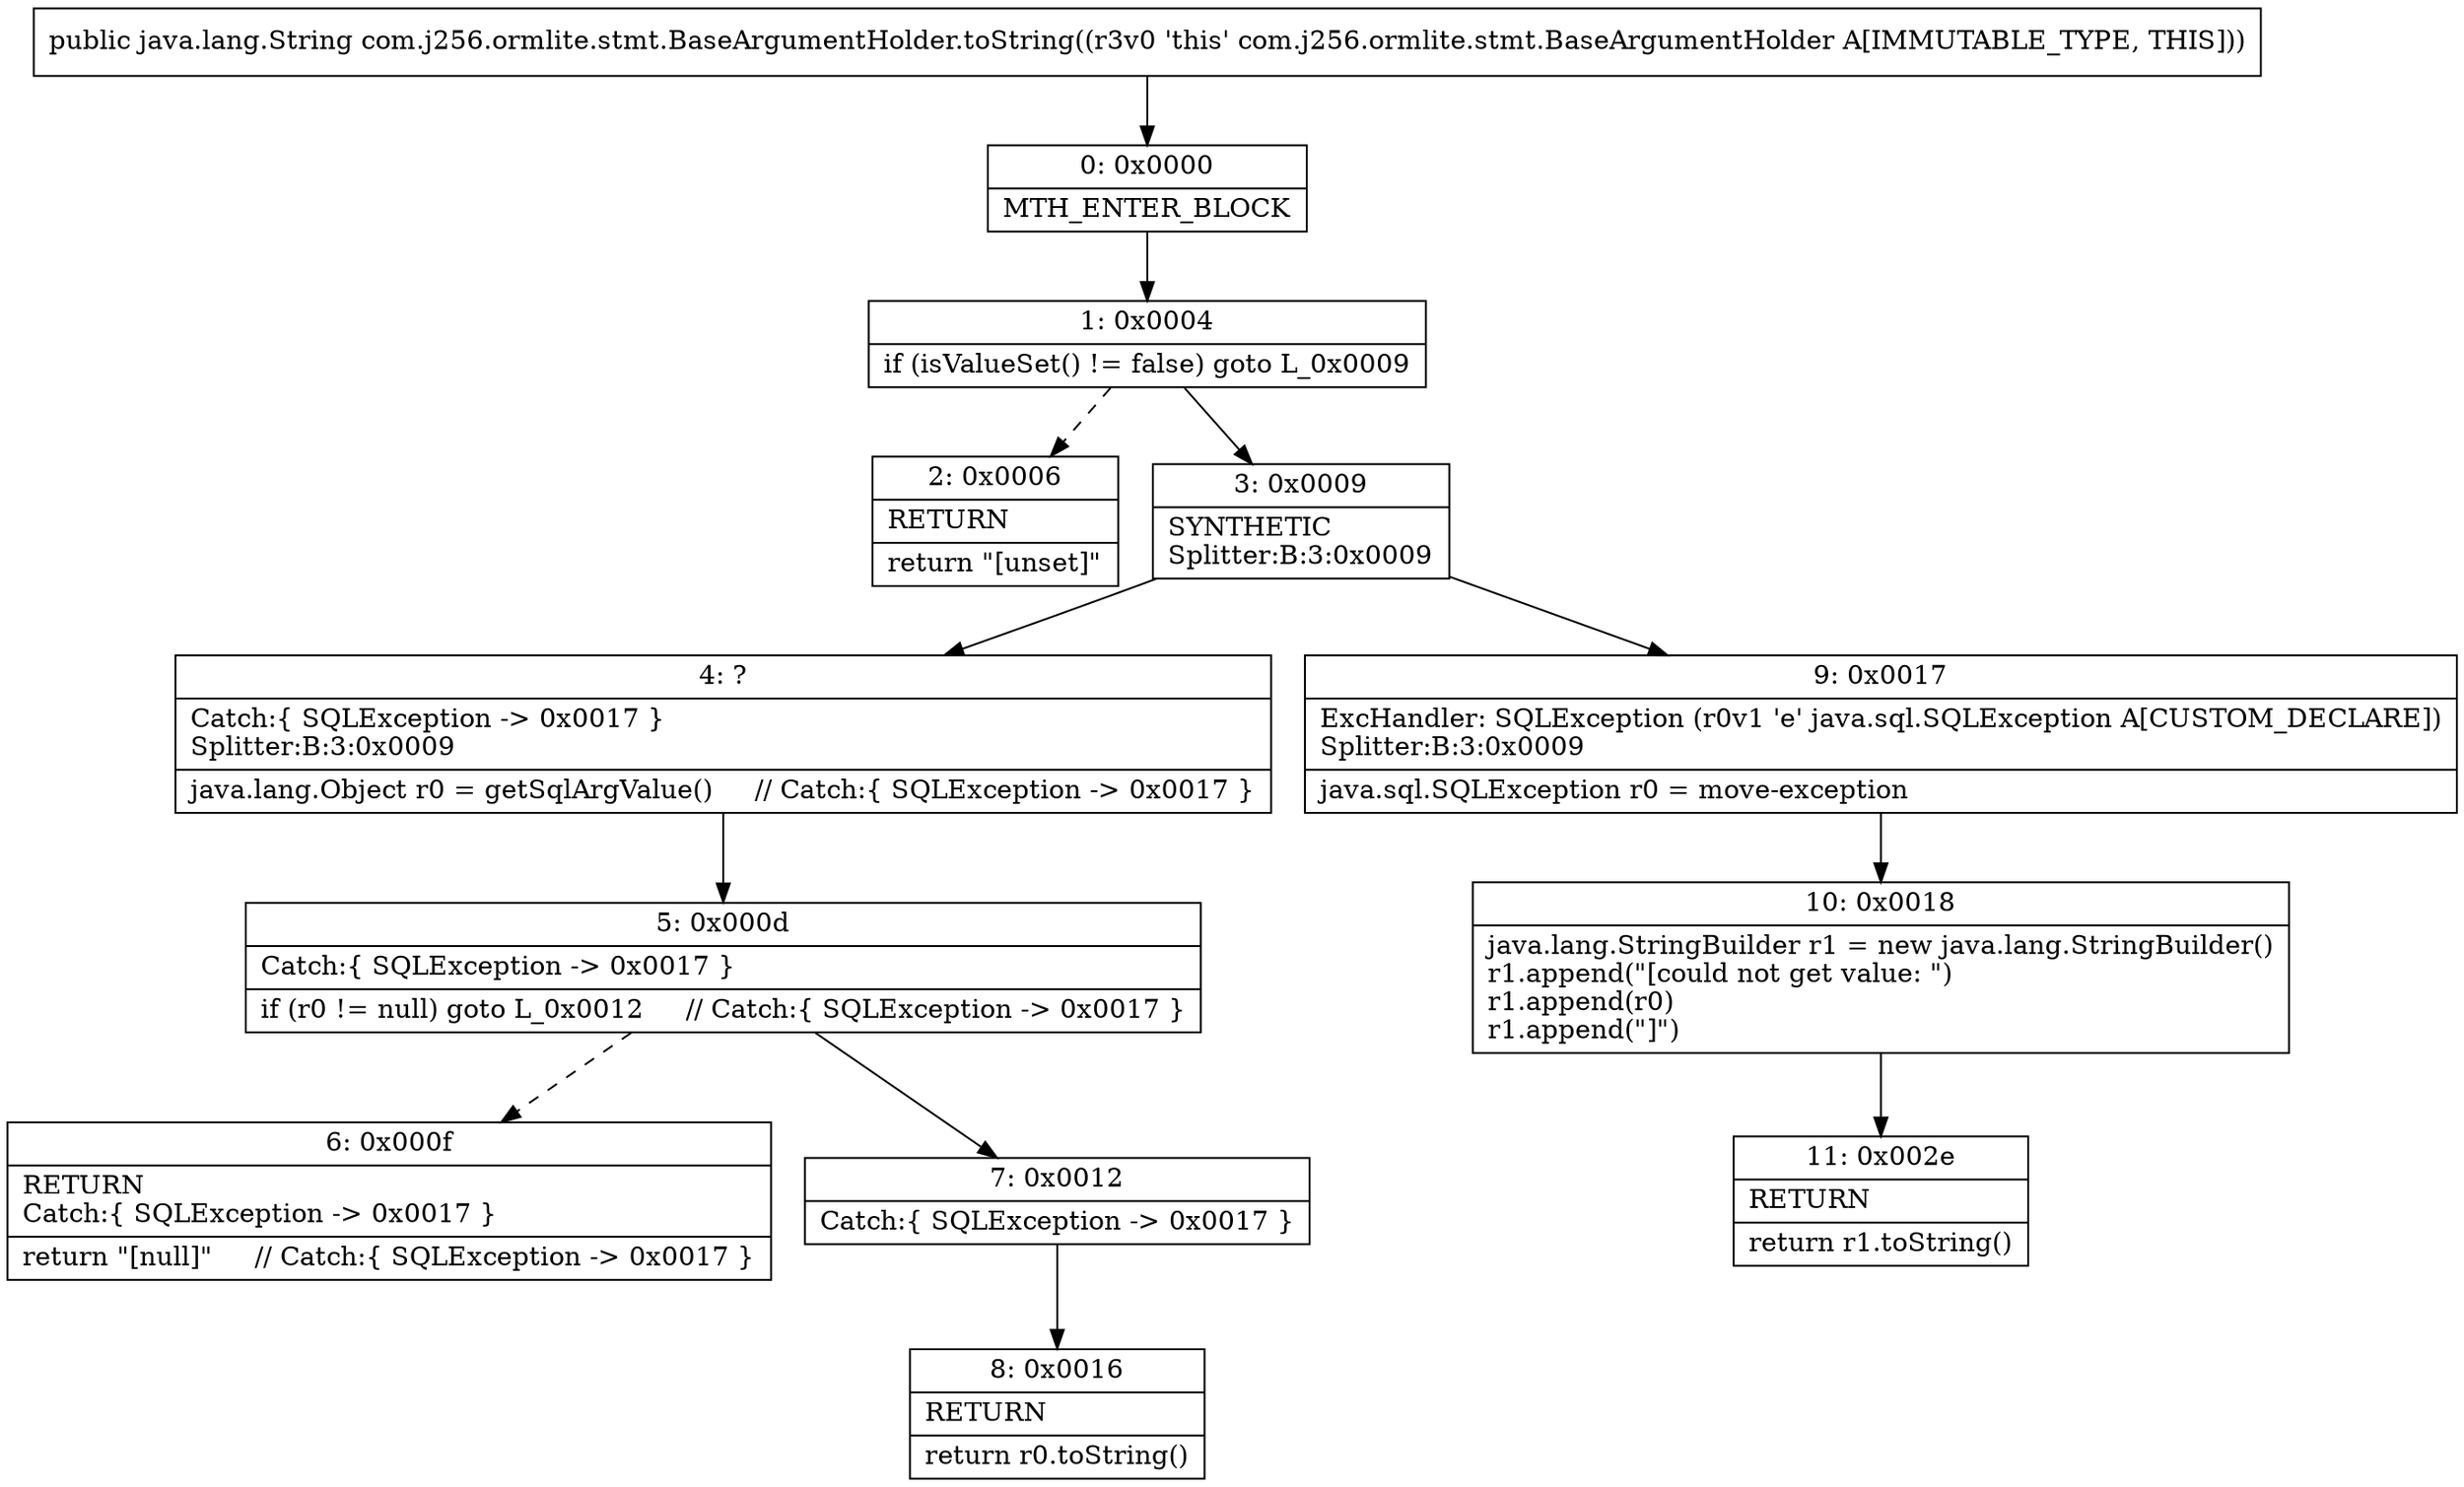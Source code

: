 digraph "CFG forcom.j256.ormlite.stmt.BaseArgumentHolder.toString()Ljava\/lang\/String;" {
Node_0 [shape=record,label="{0\:\ 0x0000|MTH_ENTER_BLOCK\l}"];
Node_1 [shape=record,label="{1\:\ 0x0004|if (isValueSet() != false) goto L_0x0009\l}"];
Node_2 [shape=record,label="{2\:\ 0x0006|RETURN\l|return \"[unset]\"\l}"];
Node_3 [shape=record,label="{3\:\ 0x0009|SYNTHETIC\lSplitter:B:3:0x0009\l}"];
Node_4 [shape=record,label="{4\:\ ?|Catch:\{ SQLException \-\> 0x0017 \}\lSplitter:B:3:0x0009\l|java.lang.Object r0 = getSqlArgValue()     \/\/ Catch:\{ SQLException \-\> 0x0017 \}\l}"];
Node_5 [shape=record,label="{5\:\ 0x000d|Catch:\{ SQLException \-\> 0x0017 \}\l|if (r0 != null) goto L_0x0012     \/\/ Catch:\{ SQLException \-\> 0x0017 \}\l}"];
Node_6 [shape=record,label="{6\:\ 0x000f|RETURN\lCatch:\{ SQLException \-\> 0x0017 \}\l|return \"[null]\"     \/\/ Catch:\{ SQLException \-\> 0x0017 \}\l}"];
Node_7 [shape=record,label="{7\:\ 0x0012|Catch:\{ SQLException \-\> 0x0017 \}\l}"];
Node_8 [shape=record,label="{8\:\ 0x0016|RETURN\l|return r0.toString()\l}"];
Node_9 [shape=record,label="{9\:\ 0x0017|ExcHandler: SQLException (r0v1 'e' java.sql.SQLException A[CUSTOM_DECLARE])\lSplitter:B:3:0x0009\l|java.sql.SQLException r0 = move\-exception\l}"];
Node_10 [shape=record,label="{10\:\ 0x0018|java.lang.StringBuilder r1 = new java.lang.StringBuilder()\lr1.append(\"[could not get value: \")\lr1.append(r0)\lr1.append(\"]\")\l}"];
Node_11 [shape=record,label="{11\:\ 0x002e|RETURN\l|return r1.toString()\l}"];
MethodNode[shape=record,label="{public java.lang.String com.j256.ormlite.stmt.BaseArgumentHolder.toString((r3v0 'this' com.j256.ormlite.stmt.BaseArgumentHolder A[IMMUTABLE_TYPE, THIS])) }"];
MethodNode -> Node_0;
Node_0 -> Node_1;
Node_1 -> Node_2[style=dashed];
Node_1 -> Node_3;
Node_3 -> Node_4;
Node_3 -> Node_9;
Node_4 -> Node_5;
Node_5 -> Node_6[style=dashed];
Node_5 -> Node_7;
Node_7 -> Node_8;
Node_9 -> Node_10;
Node_10 -> Node_11;
}


